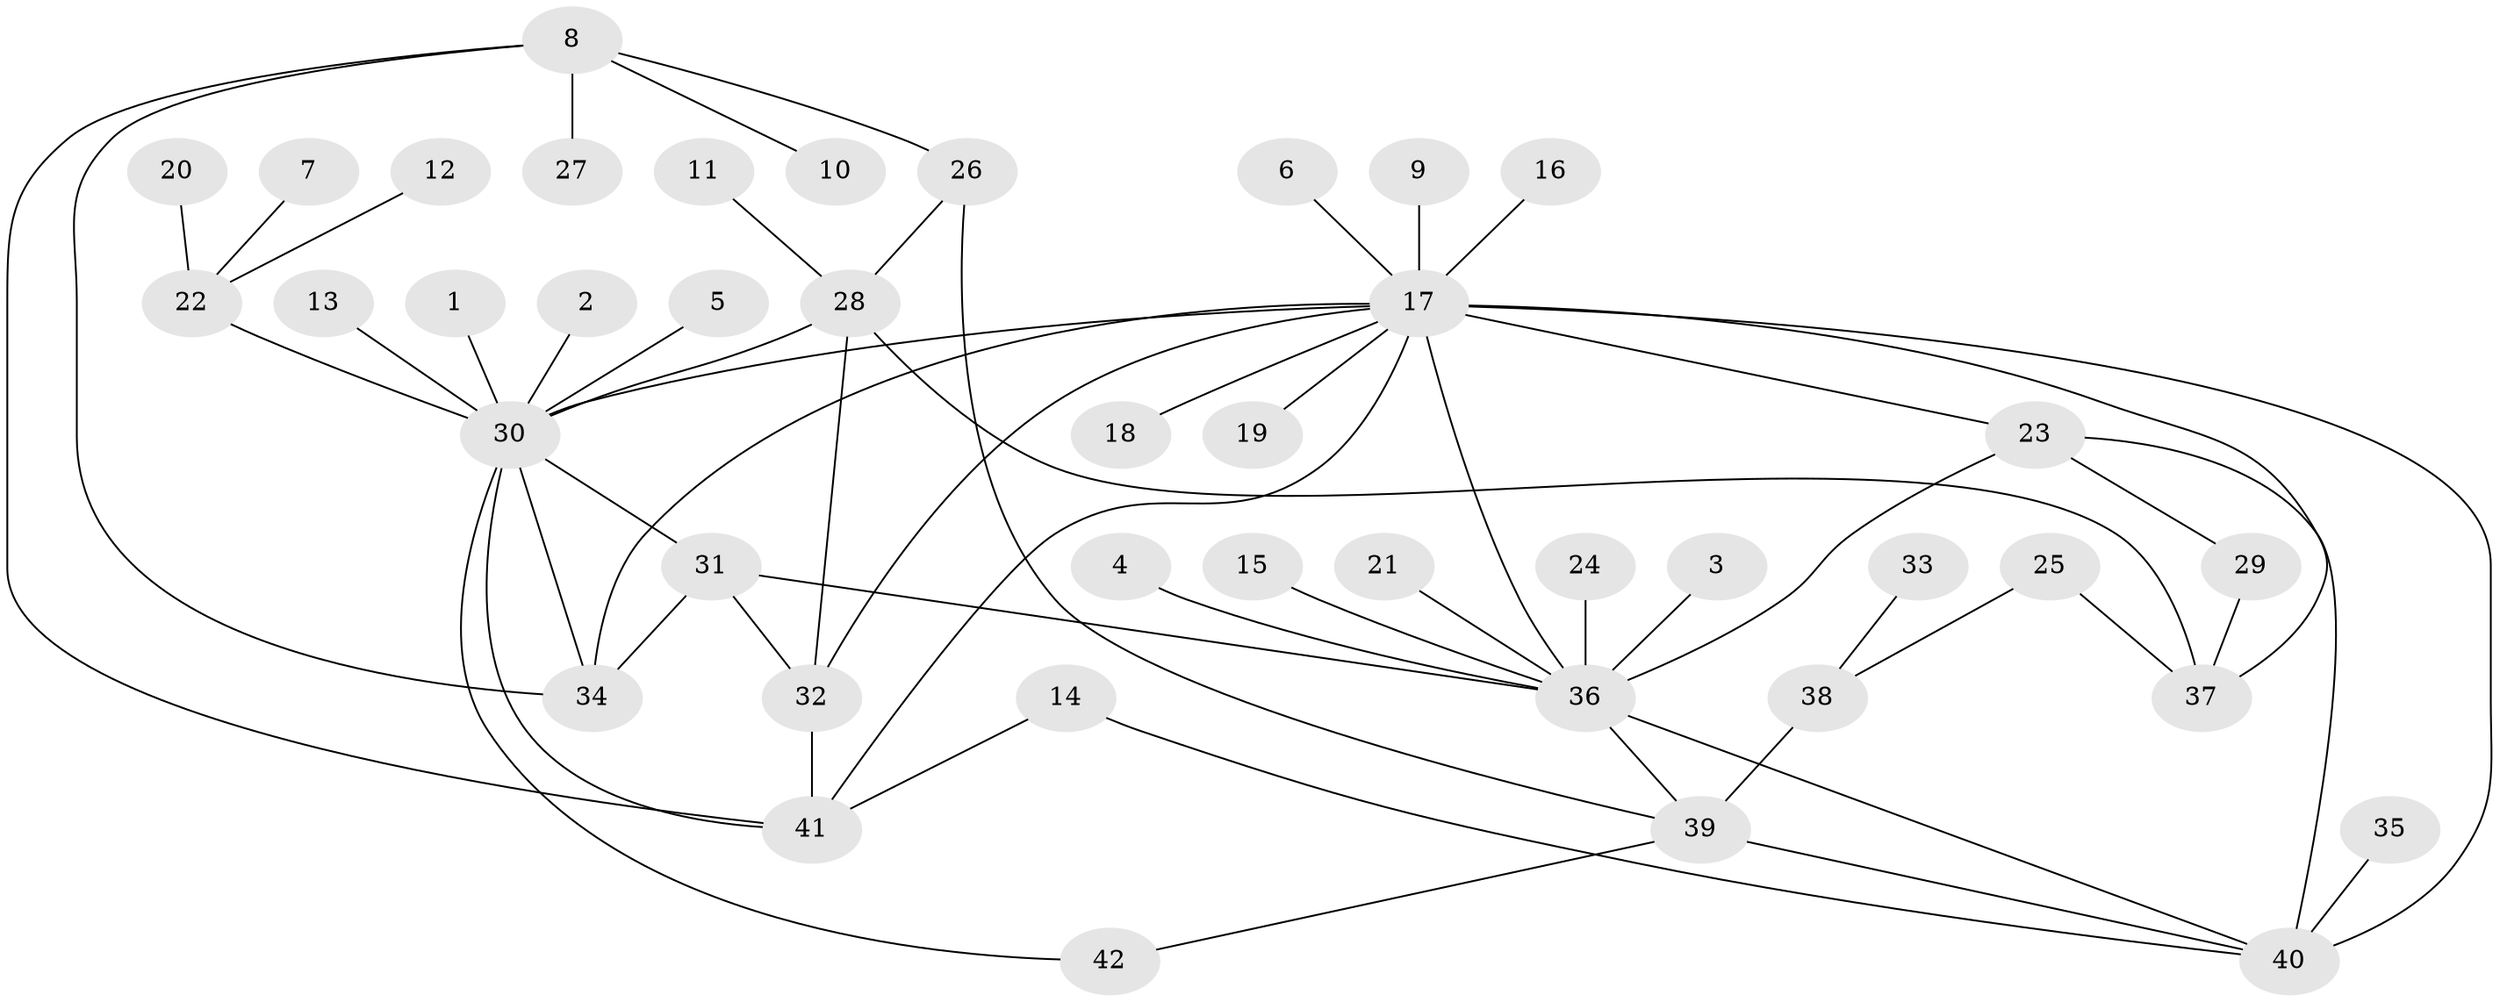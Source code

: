 // original degree distribution, {14: 0.007407407407407408, 18: 0.007407407407407408, 15: 0.007407407407407408, 8: 0.014814814814814815, 5: 0.05925925925925926, 2: 0.1259259259259259, 6: 0.022222222222222223, 10: 0.007407407407407408, 4: 0.05925925925925926, 1: 0.5925925925925926, 3: 0.08888888888888889, 7: 0.007407407407407408}
// Generated by graph-tools (version 1.1) at 2025/36/03/04/25 23:36:53]
// undirected, 42 vertices, 60 edges
graph export_dot {
  node [color=gray90,style=filled];
  1;
  2;
  3;
  4;
  5;
  6;
  7;
  8;
  9;
  10;
  11;
  12;
  13;
  14;
  15;
  16;
  17;
  18;
  19;
  20;
  21;
  22;
  23;
  24;
  25;
  26;
  27;
  28;
  29;
  30;
  31;
  32;
  33;
  34;
  35;
  36;
  37;
  38;
  39;
  40;
  41;
  42;
  1 -- 30 [weight=1.0];
  2 -- 30 [weight=1.0];
  3 -- 36 [weight=1.0];
  4 -- 36 [weight=1.0];
  5 -- 30 [weight=1.0];
  6 -- 17 [weight=1.0];
  7 -- 22 [weight=1.0];
  8 -- 10 [weight=1.0];
  8 -- 26 [weight=1.0];
  8 -- 27 [weight=1.0];
  8 -- 34 [weight=1.0];
  8 -- 41 [weight=1.0];
  9 -- 17 [weight=1.0];
  11 -- 28 [weight=1.0];
  12 -- 22 [weight=1.0];
  13 -- 30 [weight=1.0];
  14 -- 40 [weight=1.0];
  14 -- 41 [weight=1.0];
  15 -- 36 [weight=1.0];
  16 -- 17 [weight=1.0];
  17 -- 18 [weight=1.0];
  17 -- 19 [weight=1.0];
  17 -- 23 [weight=1.0];
  17 -- 30 [weight=1.0];
  17 -- 32 [weight=1.0];
  17 -- 34 [weight=1.0];
  17 -- 36 [weight=1.0];
  17 -- 37 [weight=1.0];
  17 -- 40 [weight=3.0];
  17 -- 41 [weight=1.0];
  20 -- 22 [weight=1.0];
  21 -- 36 [weight=1.0];
  22 -- 30 [weight=1.0];
  23 -- 29 [weight=1.0];
  23 -- 36 [weight=1.0];
  23 -- 40 [weight=1.0];
  24 -- 36 [weight=1.0];
  25 -- 37 [weight=1.0];
  25 -- 38 [weight=1.0];
  26 -- 28 [weight=1.0];
  26 -- 39 [weight=1.0];
  28 -- 30 [weight=1.0];
  28 -- 32 [weight=1.0];
  28 -- 37 [weight=1.0];
  29 -- 37 [weight=1.0];
  30 -- 31 [weight=1.0];
  30 -- 34 [weight=1.0];
  30 -- 41 [weight=1.0];
  30 -- 42 [weight=1.0];
  31 -- 32 [weight=1.0];
  31 -- 34 [weight=1.0];
  31 -- 36 [weight=1.0];
  32 -- 41 [weight=1.0];
  33 -- 38 [weight=1.0];
  35 -- 40 [weight=1.0];
  36 -- 39 [weight=1.0];
  36 -- 40 [weight=2.0];
  38 -- 39 [weight=2.0];
  39 -- 40 [weight=1.0];
  39 -- 42 [weight=1.0];
}
